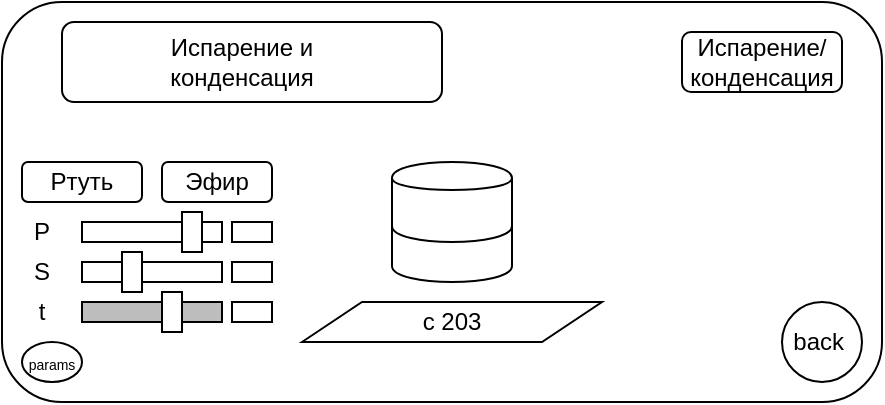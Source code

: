 <mxfile version="12.5.5" type="device"><diagram id="Q1khFhPhapXJhZYjOutT" name="Page-1"><mxGraphModel dx="777" dy="506" grid="1" gridSize="10" guides="1" tooltips="1" connect="1" arrows="1" fold="1" page="1" pageScale="1" pageWidth="827" pageHeight="1169" math="0" shadow="0"><root><mxCell id="0"/><mxCell id="1" parent="0"/><mxCell id="m3pysyhg26CgNpFMaeXe-2" value="" style="rounded=1;whiteSpace=wrap;html=1;" vertex="1" parent="1"><mxGeometry x="120" y="160" width="440" height="200" as="geometry"/></mxCell><mxCell id="m3pysyhg26CgNpFMaeXe-3" value="" style="group" vertex="1" connectable="0" parent="1"><mxGeometry x="150" y="170" width="190" height="40" as="geometry"/></mxCell><mxCell id="m3pysyhg26CgNpFMaeXe-4" value="" style="rounded=1;whiteSpace=wrap;html=1;" vertex="1" parent="m3pysyhg26CgNpFMaeXe-3"><mxGeometry width="190" height="40" as="geometry"/></mxCell><mxCell id="m3pysyhg26CgNpFMaeXe-5" value="Испарение и конденсация" style="text;html=1;strokeColor=none;fillColor=none;align=center;verticalAlign=middle;whiteSpace=wrap;rounded=0;" vertex="1" parent="m3pysyhg26CgNpFMaeXe-3"><mxGeometry x="20" y="10" width="140" height="20" as="geometry"/></mxCell><mxCell id="m3pysyhg26CgNpFMaeXe-6" value="с 203" style="shape=parallelogram;perimeter=parallelogramPerimeter;whiteSpace=wrap;html=1;" vertex="1" parent="1"><mxGeometry x="270" y="310" width="150" height="20" as="geometry"/></mxCell><mxCell id="m3pysyhg26CgNpFMaeXe-7" value="Испарение/конденсация" style="rounded=1;whiteSpace=wrap;html=1;" vertex="1" parent="1"><mxGeometry x="460" y="175" width="80" height="30" as="geometry"/></mxCell><mxCell id="m3pysyhg26CgNpFMaeXe-9" value="&lt;font style=&quot;font-size: 7px&quot;&gt;params&lt;/font&gt;" style="ellipse;whiteSpace=wrap;html=1;" vertex="1" parent="1"><mxGeometry x="130" y="330" width="30" height="20" as="geometry"/></mxCell><mxCell id="m3pysyhg26CgNpFMaeXe-10" value="back&amp;nbsp;" style="ellipse;whiteSpace=wrap;html=1;" vertex="1" parent="1"><mxGeometry x="510" y="310" width="40" height="40" as="geometry"/></mxCell><mxCell id="m3pysyhg26CgNpFMaeXe-12" value="" style="shape=cylinder;whiteSpace=wrap;html=1;boundedLbl=1;backgroundOutline=1;" vertex="1" parent="1"><mxGeometry x="315" y="260" width="60" height="40" as="geometry"/></mxCell><mxCell id="m3pysyhg26CgNpFMaeXe-15" value="" style="shape=cylinder;whiteSpace=wrap;html=1;boundedLbl=1;backgroundOutline=1;" vertex="1" parent="1"><mxGeometry x="315" y="240" width="60" height="40" as="geometry"/></mxCell><mxCell id="m3pysyhg26CgNpFMaeXe-16" value="" style="rounded=0;whiteSpace=wrap;html=1;strokeColor=#000000;fillColor=#BDBDBD;" vertex="1" parent="1"><mxGeometry x="160" y="310" width="70" height="10" as="geometry"/></mxCell><mxCell id="m3pysyhg26CgNpFMaeXe-17" value="" style="rounded=0;whiteSpace=wrap;html=1;strokeColor=#000000;fillColor=#FFFFFF;" vertex="1" parent="1"><mxGeometry x="160" y="290" width="70" height="10" as="geometry"/></mxCell><mxCell id="m3pysyhg26CgNpFMaeXe-18" value="" style="rounded=0;whiteSpace=wrap;html=1;strokeColor=#000000;fillColor=#FFFFFF;" vertex="1" parent="1"><mxGeometry x="160" y="270" width="70" height="10" as="geometry"/></mxCell><mxCell id="m3pysyhg26CgNpFMaeXe-20" value="" style="rounded=0;whiteSpace=wrap;html=1;strokeColor=#000000;fillColor=#FFFFFF;" vertex="1" parent="1"><mxGeometry x="235" y="310" width="20" height="10" as="geometry"/></mxCell><mxCell id="m3pysyhg26CgNpFMaeXe-21" value="" style="rounded=0;whiteSpace=wrap;html=1;strokeColor=#000000;fillColor=#FFFFFF;" vertex="1" parent="1"><mxGeometry x="235" y="290" width="20" height="10" as="geometry"/></mxCell><mxCell id="m3pysyhg26CgNpFMaeXe-23" value="" style="rounded=0;whiteSpace=wrap;html=1;strokeColor=#000000;fillColor=#FFFFFF;" vertex="1" parent="1"><mxGeometry x="200" y="305" width="10" height="20" as="geometry"/></mxCell><mxCell id="m3pysyhg26CgNpFMaeXe-24" value="" style="rounded=0;whiteSpace=wrap;html=1;strokeColor=#000000;fillColor=#FFFFFF;" vertex="1" parent="1"><mxGeometry x="210" y="265" width="10" height="20" as="geometry"/></mxCell><mxCell id="m3pysyhg26CgNpFMaeXe-25" value="" style="rounded=0;whiteSpace=wrap;html=1;strokeColor=#000000;fillColor=#FFFFFF;" vertex="1" parent="1"><mxGeometry x="180" y="285" width="10" height="20" as="geometry"/></mxCell><mxCell id="m3pysyhg26CgNpFMaeXe-28" value="P" style="text;html=1;strokeColor=none;fillColor=none;align=center;verticalAlign=middle;whiteSpace=wrap;rounded=0;" vertex="1" parent="1"><mxGeometry x="120" y="265" width="40" height="20" as="geometry"/></mxCell><mxCell id="m3pysyhg26CgNpFMaeXe-29" value="S" style="text;html=1;strokeColor=none;fillColor=none;align=center;verticalAlign=middle;whiteSpace=wrap;rounded=0;" vertex="1" parent="1"><mxGeometry x="120" y="285" width="40" height="20" as="geometry"/></mxCell><mxCell id="m3pysyhg26CgNpFMaeXe-30" value="t" style="text;html=1;strokeColor=none;fillColor=none;align=center;verticalAlign=middle;whiteSpace=wrap;rounded=0;" vertex="1" parent="1"><mxGeometry x="120" y="305" width="40" height="20" as="geometry"/></mxCell><mxCell id="m3pysyhg26CgNpFMaeXe-32" value="" style="rounded=0;whiteSpace=wrap;html=1;strokeColor=#000000;fillColor=#FFFFFF;align=center;" vertex="1" parent="1"><mxGeometry x="235" y="270" width="20" height="10" as="geometry"/></mxCell><mxCell id="m3pysyhg26CgNpFMaeXe-33" value="Ртуть" style="rounded=1;whiteSpace=wrap;html=1;strokeColor=#000000;fillColor=#FFFFFF;" vertex="1" parent="1"><mxGeometry x="130" y="240" width="60" height="20" as="geometry"/></mxCell><mxCell id="m3pysyhg26CgNpFMaeXe-34" value="Эфир" style="rounded=1;whiteSpace=wrap;html=1;strokeColor=#000000;fillColor=#FFFFFF;" vertex="1" parent="1"><mxGeometry x="200" y="240" width="55" height="20" as="geometry"/></mxCell></root></mxGraphModel></diagram></mxfile>